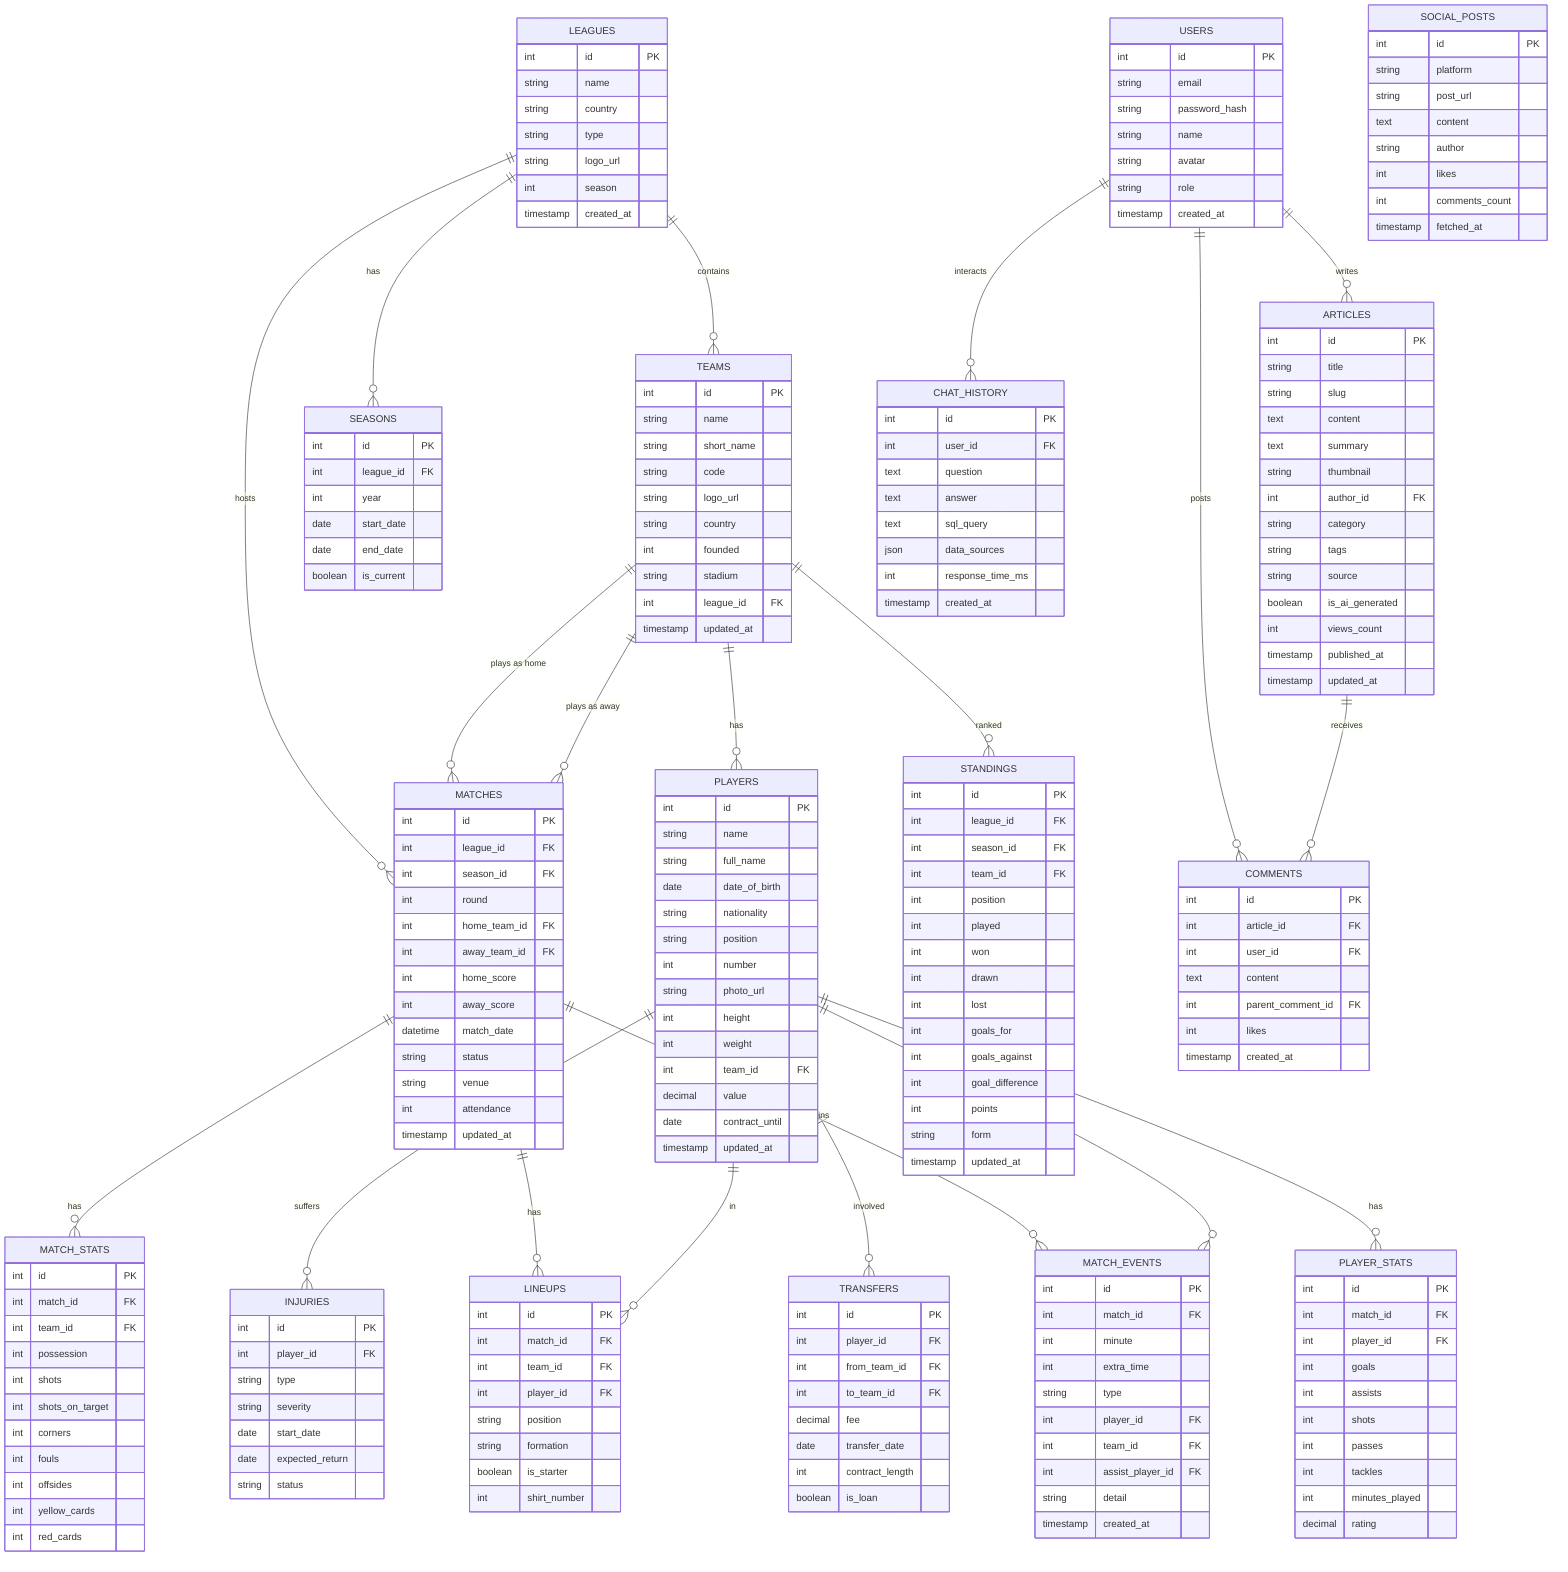 %% DATABASE SCHEMA - POSTGRESQL

erDiagram
    LEAGUES ||--o{ TEAMS : contains
    LEAGUES ||--o{ SEASONS : has
    LEAGUES ||--o{ MATCHES : hosts
    
    TEAMS ||--o{ PLAYERS : has
    TEAMS ||--o{ MATCHES : "plays as home"
    TEAMS ||--o{ MATCHES : "plays as away"
    TEAMS ||--o{ STANDINGS : ranked
    
    MATCHES ||--o{ MATCH_EVENTS : contains
    MATCHES ||--o{ LINEUPS : has
    MATCHES ||--o{ MATCH_STATS : has
    
    PLAYERS ||--o{ MATCH_EVENTS : participates
    PLAYERS ||--o{ LINEUPS : in
    PLAYERS ||--o{ PLAYER_STATS : has
    PLAYERS ||--o{ TRANSFERS : involved
    PLAYERS ||--o{ INJURIES : suffers
    
    USERS ||--o{ ARTICLES : writes
    USERS ||--o{ COMMENTS : posts
    USERS ||--o{ CHAT_HISTORY : interacts
    
    ARTICLES ||--o{ COMMENTS : receives
    
    LEAGUES {
        int id PK
        string name
        string country
        string type
        string logo_url
        int season
        timestamp created_at
    }
    
    SEASONS {
        int id PK
        int league_id FK
        int year
        date start_date
        date end_date
        boolean is_current
    }
    
    TEAMS {
        int id PK
        string name
        string short_name
        string code
        string logo_url
        string country
        int founded
        string stadium
        int league_id FK
        timestamp updated_at
    }
    
    PLAYERS {
        int id PK
        string name
        string full_name
        date date_of_birth
        string nationality
        string position
        int number
        string photo_url
        int height
        int weight
        int team_id FK
        decimal value
        date contract_until
        timestamp updated_at
    }
    
    MATCHES {
        int id PK
        int league_id FK
        int season_id FK
        int round
        int home_team_id FK
        int away_team_id FK
        int home_score
        int away_score
        datetime match_date
        string status
        string venue
        int attendance
        timestamp updated_at
    }
    
    MATCH_EVENTS {
        int id PK
        int match_id FK
        int minute
        int extra_time
        string type
        int player_id FK
        int team_id FK
        int assist_player_id FK
        string detail
        timestamp created_at
    }
    
    LINEUPS {
        int id PK
        int match_id FK
        int team_id FK
        int player_id FK
        string position
        string formation
        boolean is_starter
        int shirt_number
    }
    
    PLAYER_STATS {
        int id PK
        int match_id FK
        int player_id FK
        int goals
        int assists
        int shots
        int passes
        int tackles
        int minutes_played
        decimal rating
    }
    
    MATCH_STATS {
        int id PK
        int match_id FK
        int team_id FK
        int possession
        int shots
        int shots_on_target
        int corners
        int fouls
        int offsides
        int yellow_cards
        int red_cards
    }
    
    STANDINGS {
        int id PK
        int league_id FK
        int season_id FK
        int team_id FK
        int position
        int played
        int won
        int drawn
        int lost
        int goals_for
        int goals_against
        int goal_difference
        int points
        string form
        timestamp updated_at
    }
    
    TRANSFERS {
        int id PK
        int player_id FK
        int from_team_id FK
        int to_team_id FK
        decimal fee
        date transfer_date
        int contract_length
        boolean is_loan
    }
    
    INJURIES {
        int id PK
        int player_id FK
        string type
        string severity
        date start_date
        date expected_return
        string status
    }
    
    ARTICLES {
        int id PK
        string title
        string slug
        text content
        text summary
        string thumbnail
        int author_id FK
        string category
        string tags
        string source
        boolean is_ai_generated
        int views_count
        timestamp published_at
        timestamp updated_at
    }
    
    COMMENTS {
        int id PK
        int article_id FK
        int user_id FK
        text content
        int parent_comment_id FK
        int likes
        timestamp created_at
    }
    
    USERS {
        int id PK
        string email
        string password_hash
        string name
        string avatar
        string role
        timestamp created_at
    }
    
    CHAT_HISTORY {
        int id PK
        int user_id FK
        text question
        text answer
        text sql_query
        json data_sources
        int response_time_ms
        timestamp created_at
    }
    
    SOCIAL_POSTS {
        int id PK
        string platform
        string post_url
        text content
        string author
        int likes
        int comments_count
        timestamp fetched_at
    }